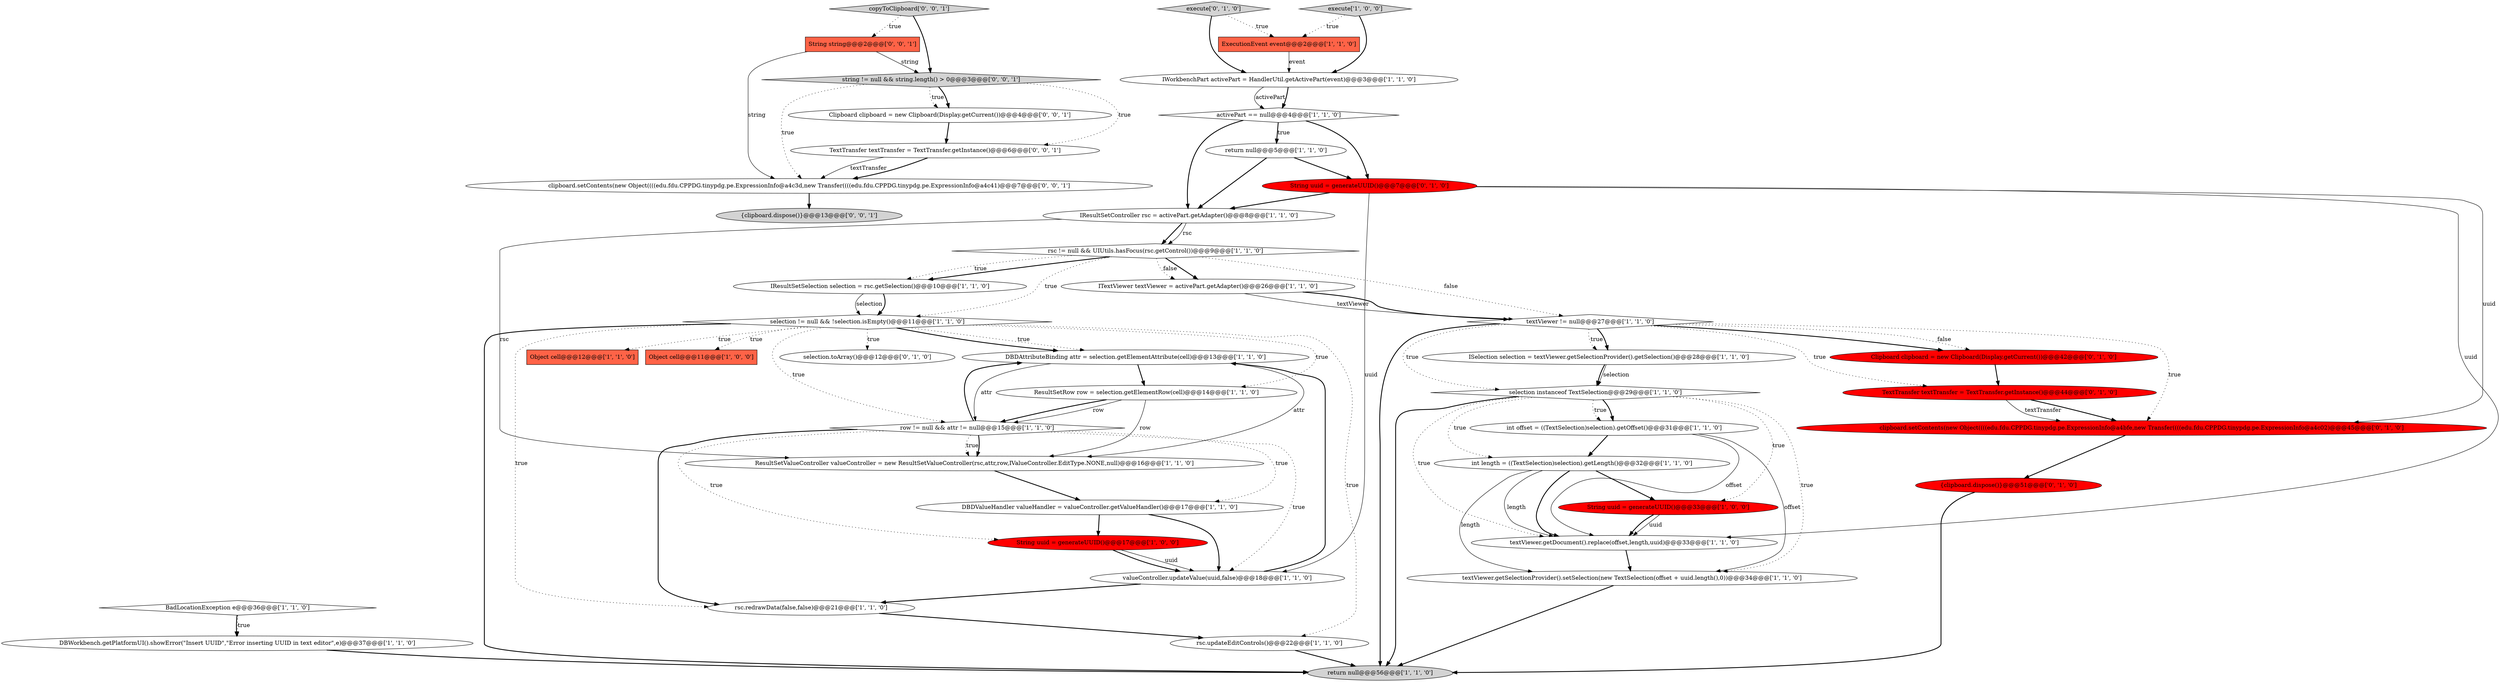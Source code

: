 digraph {
44 [style = filled, label = "TextTransfer textTransfer = TextTransfer.getInstance()@@@6@@@['0', '0', '1']", fillcolor = white, shape = ellipse image = "AAA0AAABBB3BBB"];
12 [style = filled, label = "ISelection selection = textViewer.getSelectionProvider().getSelection()@@@28@@@['1', '1', '0']", fillcolor = white, shape = ellipse image = "AAA0AAABBB1BBB"];
38 [style = filled, label = "clipboard.setContents(new Object((((edu.fdu.CPPDG.tinypdg.pe.ExpressionInfo@a4bfe,new Transfer((((edu.fdu.CPPDG.tinypdg.pe.ExpressionInfo@a4c02)@@@45@@@['0', '1', '0']", fillcolor = red, shape = ellipse image = "AAA1AAABBB2BBB"];
0 [style = filled, label = "ITextViewer textViewer = activePart.getAdapter()@@@26@@@['1', '1', '0']", fillcolor = white, shape = ellipse image = "AAA0AAABBB1BBB"];
1 [style = filled, label = "textViewer.getDocument().replace(offset,length,uuid)@@@33@@@['1', '1', '0']", fillcolor = white, shape = ellipse image = "AAA0AAABBB1BBB"];
17 [style = filled, label = "int offset = ((TextSelection)selection).getOffset()@@@31@@@['1', '1', '0']", fillcolor = white, shape = ellipse image = "AAA0AAABBB1BBB"];
18 [style = filled, label = "int length = ((TextSelection)selection).getLength()@@@32@@@['1', '1', '0']", fillcolor = white, shape = ellipse image = "AAA0AAABBB1BBB"];
10 [style = filled, label = "ResultSetValueController valueController = new ResultSetValueController(rsc,attr,row,IValueController.EditType.NONE,null)@@@16@@@['1', '1', '0']", fillcolor = white, shape = ellipse image = "AAA0AAABBB1BBB"];
5 [style = filled, label = "DBWorkbench.getPlatformUI().showError(\"Insert UUID\",\"Error inserting UUID in text editor\",e)@@@37@@@['1', '1', '0']", fillcolor = white, shape = ellipse image = "AAA0AAABBB1BBB"];
8 [style = filled, label = "textViewer.getSelectionProvider().setSelection(new TextSelection(offset + uuid.length(),0))@@@34@@@['1', '1', '0']", fillcolor = white, shape = ellipse image = "AAA0AAABBB1BBB"];
34 [style = filled, label = "TextTransfer textTransfer = TextTransfer.getInstance()@@@44@@@['0', '1', '0']", fillcolor = red, shape = ellipse image = "AAA1AAABBB2BBB"];
37 [style = filled, label = "{clipboard.dispose()}@@@51@@@['0', '1', '0']", fillcolor = red, shape = ellipse image = "AAA1AAABBB2BBB"];
3 [style = filled, label = "selection != null && !selection.isEmpty()@@@11@@@['1', '1', '0']", fillcolor = white, shape = diamond image = "AAA0AAABBB1BBB"];
43 [style = filled, label = "clipboard.setContents(new Object((((edu.fdu.CPPDG.tinypdg.pe.ExpressionInfo@a4c3d,new Transfer((((edu.fdu.CPPDG.tinypdg.pe.ExpressionInfo@a4c41)@@@7@@@['0', '0', '1']", fillcolor = white, shape = ellipse image = "AAA0AAABBB3BBB"];
42 [style = filled, label = "String string@@@2@@@['0', '0', '1']", fillcolor = tomato, shape = box image = "AAA0AAABBB3BBB"];
24 [style = filled, label = "rsc.updateEditControls()@@@22@@@['1', '1', '0']", fillcolor = white, shape = ellipse image = "AAA0AAABBB1BBB"];
22 [style = filled, label = "IResultSetController rsc = activePart.getAdapter()@@@8@@@['1', '1', '0']", fillcolor = white, shape = ellipse image = "AAA0AAABBB1BBB"];
16 [style = filled, label = "String uuid = generateUUID()@@@17@@@['1', '0', '0']", fillcolor = red, shape = ellipse image = "AAA1AAABBB1BBB"];
41 [style = filled, label = "string != null && string.length() > 0@@@3@@@['0', '0', '1']", fillcolor = lightgray, shape = diamond image = "AAA0AAABBB3BBB"];
6 [style = filled, label = "DBDAttributeBinding attr = selection.getElementAttribute(cell)@@@13@@@['1', '1', '0']", fillcolor = white, shape = ellipse image = "AAA0AAABBB1BBB"];
45 [style = filled, label = "copyToClipboard['0', '0', '1']", fillcolor = lightgray, shape = diamond image = "AAA0AAABBB3BBB"];
7 [style = filled, label = "String uuid = generateUUID()@@@33@@@['1', '0', '0']", fillcolor = red, shape = ellipse image = "AAA1AAABBB1BBB"];
19 [style = filled, label = "rsc.redrawData(false,false)@@@21@@@['1', '1', '0']", fillcolor = white, shape = ellipse image = "AAA0AAABBB1BBB"];
20 [style = filled, label = "Object cell@@@12@@@['1', '1', '0']", fillcolor = tomato, shape = box image = "AAA0AAABBB1BBB"];
9 [style = filled, label = "ExecutionEvent event@@@2@@@['1', '1', '0']", fillcolor = tomato, shape = box image = "AAA0AAABBB1BBB"];
4 [style = filled, label = "return null@@@5@@@['1', '1', '0']", fillcolor = white, shape = ellipse image = "AAA0AAABBB1BBB"];
2 [style = filled, label = "valueController.updateValue(uuid,false)@@@18@@@['1', '1', '0']", fillcolor = white, shape = ellipse image = "AAA0AAABBB1BBB"];
35 [style = filled, label = "execute['0', '1', '0']", fillcolor = lightgray, shape = diamond image = "AAA0AAABBB2BBB"];
40 [style = filled, label = "{clipboard.dispose()}@@@13@@@['0', '0', '1']", fillcolor = lightgray, shape = ellipse image = "AAA0AAABBB3BBB"];
33 [style = filled, label = "String uuid = generateUUID()@@@7@@@['0', '1', '0']", fillcolor = red, shape = ellipse image = "AAA1AAABBB2BBB"];
11 [style = filled, label = "rsc != null && UIUtils.hasFocus(rsc.getControl())@@@9@@@['1', '1', '0']", fillcolor = white, shape = diamond image = "AAA0AAABBB1BBB"];
13 [style = filled, label = "DBDValueHandler valueHandler = valueController.getValueHandler()@@@17@@@['1', '1', '0']", fillcolor = white, shape = ellipse image = "AAA0AAABBB1BBB"];
14 [style = filled, label = "Object cell@@@11@@@['1', '0', '0']", fillcolor = tomato, shape = box image = "AAA0AAABBB1BBB"];
28 [style = filled, label = "execute['1', '0', '0']", fillcolor = lightgray, shape = diamond image = "AAA0AAABBB1BBB"];
31 [style = filled, label = "row != null && attr != null@@@15@@@['1', '1', '0']", fillcolor = white, shape = diamond image = "AAA0AAABBB1BBB"];
36 [style = filled, label = "Clipboard clipboard = new Clipboard(Display.getCurrent())@@@42@@@['0', '1', '0']", fillcolor = red, shape = ellipse image = "AAA1AAABBB2BBB"];
15 [style = filled, label = "ResultSetRow row = selection.getElementRow(cell)@@@14@@@['1', '1', '0']", fillcolor = white, shape = ellipse image = "AAA0AAABBB1BBB"];
32 [style = filled, label = "selection.toArray()@@@12@@@['0', '1', '0']", fillcolor = white, shape = ellipse image = "AAA0AAABBB2BBB"];
21 [style = filled, label = "activePart == null@@@4@@@['1', '1', '0']", fillcolor = white, shape = diamond image = "AAA0AAABBB1BBB"];
25 [style = filled, label = "IResultSetSelection selection = rsc.getSelection()@@@10@@@['1', '1', '0']", fillcolor = white, shape = ellipse image = "AAA0AAABBB1BBB"];
27 [style = filled, label = "return null@@@56@@@['1', '1', '0']", fillcolor = lightgray, shape = ellipse image = "AAA0AAABBB1BBB"];
26 [style = filled, label = "BadLocationException e@@@36@@@['1', '1', '0']", fillcolor = white, shape = diamond image = "AAA0AAABBB1BBB"];
23 [style = filled, label = "IWorkbenchPart activePart = HandlerUtil.getActivePart(event)@@@3@@@['1', '1', '0']", fillcolor = white, shape = ellipse image = "AAA0AAABBB1BBB"];
29 [style = filled, label = "textViewer != null@@@27@@@['1', '1', '0']", fillcolor = white, shape = diamond image = "AAA0AAABBB1BBB"];
39 [style = filled, label = "Clipboard clipboard = new Clipboard(Display.getCurrent())@@@4@@@['0', '0', '1']", fillcolor = white, shape = ellipse image = "AAA0AAABBB3BBB"];
30 [style = filled, label = "selection instanceof TextSelection@@@29@@@['1', '1', '0']", fillcolor = white, shape = diamond image = "AAA0AAABBB1BBB"];
37->27 [style = bold, label=""];
2->6 [style = bold, label=""];
29->36 [style = dotted, label="false"];
33->1 [style = solid, label="uuid"];
3->6 [style = dotted, label="true"];
3->27 [style = bold, label=""];
19->24 [style = bold, label=""];
43->40 [style = bold, label=""];
35->23 [style = bold, label=""];
31->6 [style = bold, label=""];
17->1 [style = solid, label="offset"];
7->1 [style = solid, label="uuid"];
0->29 [style = solid, label="textViewer"];
41->43 [style = dotted, label="true"];
45->42 [style = dotted, label="true"];
42->43 [style = solid, label="string"];
8->27 [style = bold, label=""];
6->31 [style = solid, label="attr"];
24->27 [style = bold, label=""];
33->38 [style = solid, label="uuid"];
11->25 [style = bold, label=""];
29->36 [style = bold, label=""];
45->41 [style = bold, label=""];
12->30 [style = solid, label="selection"];
7->1 [style = bold, label=""];
30->7 [style = dotted, label="true"];
25->3 [style = bold, label=""];
30->27 [style = bold, label=""];
17->8 [style = solid, label="offset"];
0->29 [style = bold, label=""];
15->31 [style = solid, label="row"];
31->10 [style = dotted, label="true"];
13->16 [style = bold, label=""];
18->1 [style = solid, label="length"];
29->27 [style = bold, label=""];
18->1 [style = bold, label=""];
38->37 [style = bold, label=""];
15->31 [style = bold, label=""];
21->22 [style = bold, label=""];
42->41 [style = solid, label="string"];
28->9 [style = dotted, label="true"];
16->2 [style = solid, label="uuid"];
34->38 [style = bold, label=""];
18->7 [style = bold, label=""];
18->8 [style = solid, label="length"];
4->22 [style = bold, label=""];
33->2 [style = solid, label="uuid"];
22->11 [style = bold, label=""];
44->43 [style = solid, label="textTransfer"];
21->4 [style = bold, label=""];
22->10 [style = solid, label="rsc"];
30->17 [style = bold, label=""];
1->8 [style = bold, label=""];
23->21 [style = solid, label="activePart"];
29->34 [style = dotted, label="true"];
34->38 [style = solid, label="textTransfer"];
3->6 [style = bold, label=""];
4->33 [style = bold, label=""];
25->3 [style = solid, label="selection"];
6->15 [style = bold, label=""];
3->14 [style = dotted, label="true"];
3->24 [style = dotted, label="true"];
11->29 [style = dotted, label="false"];
10->13 [style = bold, label=""];
31->10 [style = bold, label=""];
28->23 [style = bold, label=""];
30->18 [style = dotted, label="true"];
15->10 [style = solid, label="row"];
3->15 [style = dotted, label="true"];
31->2 [style = dotted, label="true"];
22->11 [style = solid, label="rsc"];
30->8 [style = dotted, label="true"];
31->13 [style = dotted, label="true"];
30->17 [style = dotted, label="true"];
11->3 [style = dotted, label="true"];
41->44 [style = dotted, label="true"];
31->19 [style = bold, label=""];
36->34 [style = bold, label=""];
33->22 [style = bold, label=""];
13->2 [style = bold, label=""];
30->1 [style = dotted, label="true"];
2->19 [style = bold, label=""];
3->32 [style = dotted, label="true"];
39->44 [style = bold, label=""];
6->10 [style = solid, label="attr"];
26->5 [style = bold, label=""];
21->33 [style = bold, label=""];
35->9 [style = dotted, label="true"];
29->38 [style = dotted, label="true"];
12->30 [style = bold, label=""];
29->12 [style = dotted, label="true"];
41->39 [style = dotted, label="true"];
31->16 [style = dotted, label="true"];
16->2 [style = bold, label=""];
21->4 [style = dotted, label="true"];
44->43 [style = bold, label=""];
11->0 [style = bold, label=""];
29->12 [style = bold, label=""];
3->19 [style = dotted, label="true"];
11->25 [style = dotted, label="true"];
23->21 [style = bold, label=""];
11->0 [style = dotted, label="false"];
29->30 [style = dotted, label="true"];
3->31 [style = dotted, label="true"];
9->23 [style = solid, label="event"];
5->27 [style = bold, label=""];
41->39 [style = bold, label=""];
26->5 [style = dotted, label="true"];
17->18 [style = bold, label=""];
3->20 [style = dotted, label="true"];
}
